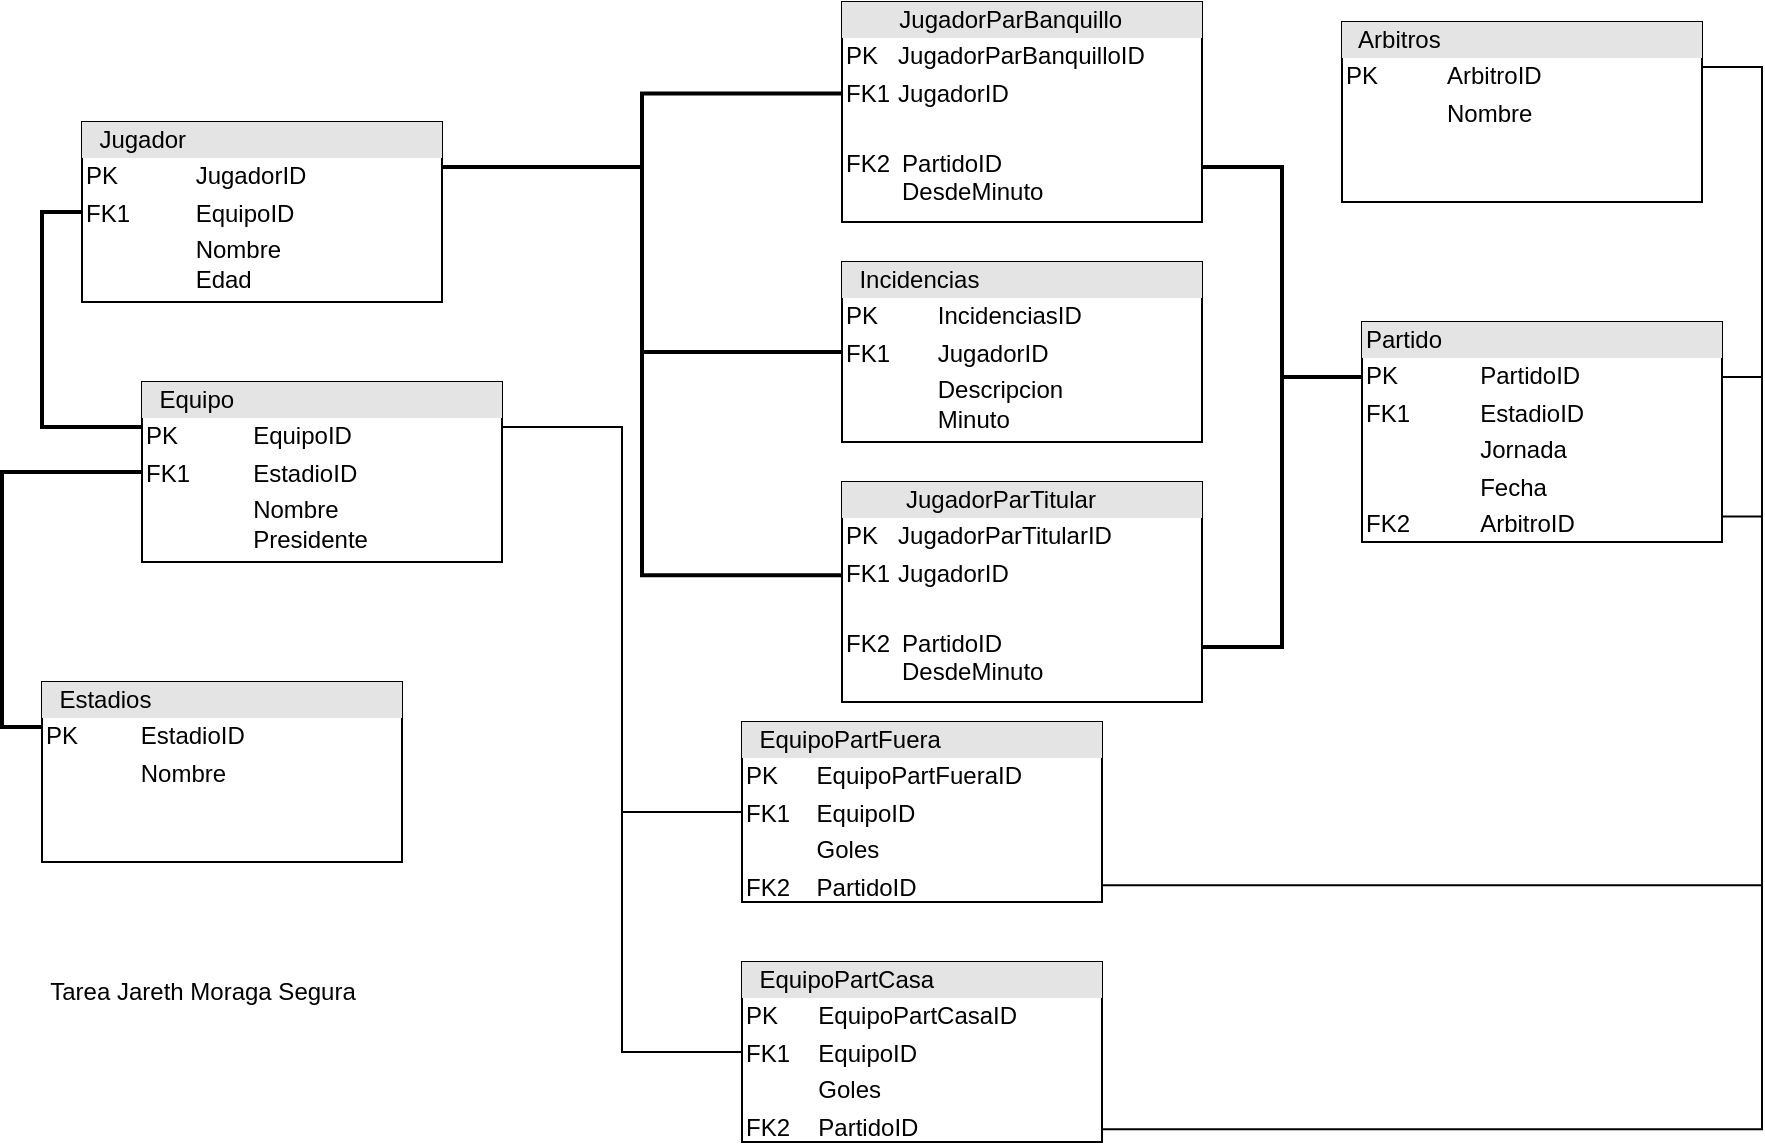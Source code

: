 <mxfile version="21.1.1" type="github">
  <diagram id="C5RBs43oDa-KdzZeNtuy" name="Page-1">
    <mxGraphModel dx="1071" dy="604" grid="1" gridSize="10" guides="1" tooltips="1" connect="1" arrows="1" fold="1" page="1" pageScale="1" pageWidth="827" pageHeight="1169" math="0" shadow="0">
      <root>
        <mxCell id="WIyWlLk6GJQsqaUBKTNV-0" />
        <mxCell id="WIyWlLk6GJQsqaUBKTNV-1" parent="WIyWlLk6GJQsqaUBKTNV-0" />
        <mxCell id="DXk4G-EbmLSXo1ZVcO0h-22" style="edgeStyle=orthogonalEdgeStyle;rounded=0;orthogonalLoop=1;jettySize=auto;html=1;exitX=0;exitY=0.5;exitDx=0;exitDy=0;entryX=0;entryY=0.25;entryDx=0;entryDy=0;shape=link;width=-1;" edge="1" parent="WIyWlLk6GJQsqaUBKTNV-1" source="DXk4G-EbmLSXo1ZVcO0h-11" target="DXk4G-EbmLSXo1ZVcO0h-12">
          <mxGeometry relative="1" as="geometry" />
        </mxCell>
        <mxCell id="DXk4G-EbmLSXo1ZVcO0h-23" style="edgeStyle=orthogonalEdgeStyle;rounded=0;orthogonalLoop=1;jettySize=auto;html=1;exitX=1;exitY=0.25;exitDx=0;exitDy=0;entryX=0;entryY=0.5;entryDx=0;entryDy=0;shape=link;width=-1;" edge="1" parent="WIyWlLk6GJQsqaUBKTNV-1" source="DXk4G-EbmLSXo1ZVcO0h-11" target="DXk4G-EbmLSXo1ZVcO0h-14">
          <mxGeometry relative="1" as="geometry" />
        </mxCell>
        <mxCell id="DXk4G-EbmLSXo1ZVcO0h-24" style="edgeStyle=orthogonalEdgeStyle;rounded=0;orthogonalLoop=1;jettySize=auto;html=1;exitX=1;exitY=0.25;exitDx=0;exitDy=0;shape=link;width=1;entryX=-0.002;entryY=0.416;entryDx=0;entryDy=0;entryPerimeter=0;" edge="1" parent="WIyWlLk6GJQsqaUBKTNV-1" source="DXk4G-EbmLSXo1ZVcO0h-11" target="DXk4G-EbmLSXo1ZVcO0h-15">
          <mxGeometry relative="1" as="geometry">
            <mxPoint x="400" y="228" as="targetPoint" />
          </mxGeometry>
        </mxCell>
        <mxCell id="DXk4G-EbmLSXo1ZVcO0h-26" style="edgeStyle=orthogonalEdgeStyle;rounded=0;orthogonalLoop=1;jettySize=auto;html=1;exitX=1;exitY=0.25;exitDx=0;exitDy=0;entryX=0;entryY=0.424;entryDx=0;entryDy=0;entryPerimeter=0;shape=link;width=1;" edge="1" parent="WIyWlLk6GJQsqaUBKTNV-1" source="DXk4G-EbmLSXo1ZVcO0h-11" target="DXk4G-EbmLSXo1ZVcO0h-16">
          <mxGeometry relative="1" as="geometry" />
        </mxCell>
        <mxCell id="DXk4G-EbmLSXo1ZVcO0h-11" value="&lt;div style=&quot;box-sizing:border-box;width:100%;background:#e4e4e4;padding:2px;&quot;&gt;&lt;span style=&quot;white-space: pre;&quot;&gt;	&lt;/span&gt;&lt;span style=&quot;white-space: pre;&quot;&gt;	&lt;/span&gt;Jugador&lt;/div&gt;&lt;table style=&quot;width:100%;font-size:1em;&quot; cellpadding=&quot;2&quot; cellspacing=&quot;0&quot;&gt;&lt;tbody&gt;&lt;tr&gt;&lt;td&gt;PK&lt;/td&gt;&lt;td&gt;JugadorID&lt;/td&gt;&lt;/tr&gt;&lt;tr&gt;&lt;td&gt;FK1&lt;/td&gt;&lt;td&gt;EquipoID&lt;/td&gt;&lt;/tr&gt;&lt;tr&gt;&lt;td&gt;&lt;/td&gt;&lt;td&gt;Nombre&lt;br&gt;Edad&lt;/td&gt;&lt;/tr&gt;&lt;/tbody&gt;&lt;/table&gt;" style="verticalAlign=top;align=left;overflow=fill;html=1;whiteSpace=wrap;labelBackgroundColor=none;" vertex="1" parent="WIyWlLk6GJQsqaUBKTNV-1">
          <mxGeometry x="50" y="70" width="180" height="90" as="geometry" />
        </mxCell>
        <mxCell id="DXk4G-EbmLSXo1ZVcO0h-29" style="edgeStyle=orthogonalEdgeStyle;rounded=0;orthogonalLoop=1;jettySize=auto;html=1;exitX=1;exitY=0.25;exitDx=0;exitDy=0;entryX=0;entryY=0.5;entryDx=0;entryDy=0;shape=link;width=0;" edge="1" parent="WIyWlLk6GJQsqaUBKTNV-1" source="DXk4G-EbmLSXo1ZVcO0h-12" target="DXk4G-EbmLSXo1ZVcO0h-18">
          <mxGeometry relative="1" as="geometry" />
        </mxCell>
        <mxCell id="DXk4G-EbmLSXo1ZVcO0h-12" value="&lt;div style=&quot;box-sizing:border-box;width:100%;background:#e4e4e4;padding:2px;&quot;&gt;&lt;span style=&quot;white-space: pre;&quot;&gt;	&lt;/span&gt;&lt;span style=&quot;white-space: pre;&quot;&gt;	&lt;/span&gt;Equipo&lt;/div&gt;&lt;table style=&quot;width:100%;font-size:1em;&quot; cellpadding=&quot;2&quot; cellspacing=&quot;0&quot;&gt;&lt;tbody&gt;&lt;tr&gt;&lt;td&gt;PK&lt;/td&gt;&lt;td&gt;EquipoID&lt;/td&gt;&lt;/tr&gt;&lt;tr&gt;&lt;td&gt;FK1&lt;/td&gt;&lt;td&gt;EstadioID&lt;/td&gt;&lt;/tr&gt;&lt;tr&gt;&lt;td&gt;&lt;/td&gt;&lt;td&gt;Nombre&lt;br&gt;Presidente&lt;/td&gt;&lt;/tr&gt;&lt;/tbody&gt;&lt;/table&gt;" style="verticalAlign=top;align=left;overflow=fill;html=1;whiteSpace=wrap;" vertex="1" parent="WIyWlLk6GJQsqaUBKTNV-1">
          <mxGeometry x="80" y="200" width="180" height="90" as="geometry" />
        </mxCell>
        <mxCell id="DXk4G-EbmLSXo1ZVcO0h-21" style="edgeStyle=orthogonalEdgeStyle;rounded=0;orthogonalLoop=1;jettySize=auto;html=1;exitX=0;exitY=0.25;exitDx=0;exitDy=0;entryX=0;entryY=0.5;entryDx=0;entryDy=0;shape=link;width=-1;" edge="1" parent="WIyWlLk6GJQsqaUBKTNV-1" source="DXk4G-EbmLSXo1ZVcO0h-13" target="DXk4G-EbmLSXo1ZVcO0h-12">
          <mxGeometry relative="1" as="geometry" />
        </mxCell>
        <mxCell id="DXk4G-EbmLSXo1ZVcO0h-13" value="&lt;div style=&quot;box-sizing:border-box;width:100%;background:#e4e4e4;padding:2px;&quot;&gt;&lt;span style=&quot;white-space: pre;&quot;&gt;	&lt;/span&gt;&lt;span style=&quot;white-space: pre;&quot;&gt;	&lt;/span&gt;Estadios&lt;/div&gt;&lt;table style=&quot;width:100%;font-size:1em;&quot; cellpadding=&quot;2&quot; cellspacing=&quot;0&quot;&gt;&lt;tbody&gt;&lt;tr&gt;&lt;td&gt;PK&lt;/td&gt;&lt;td&gt;EstadioID&lt;/td&gt;&lt;/tr&gt;&lt;tr&gt;&lt;td&gt;&lt;br&gt;&lt;/td&gt;&lt;td&gt;Nombre&lt;/td&gt;&lt;/tr&gt;&lt;tr&gt;&lt;td&gt;&lt;/td&gt;&lt;td&gt;&lt;br&gt;&lt;/td&gt;&lt;/tr&gt;&lt;/tbody&gt;&lt;/table&gt;" style="verticalAlign=top;align=left;overflow=fill;html=1;whiteSpace=wrap;" vertex="1" parent="WIyWlLk6GJQsqaUBKTNV-1">
          <mxGeometry x="30" y="350" width="180" height="90" as="geometry" />
        </mxCell>
        <mxCell id="DXk4G-EbmLSXo1ZVcO0h-14" value="&lt;div style=&quot;box-sizing:border-box;width:100%;background:#e4e4e4;padding:2px;&quot;&gt;&lt;span style=&quot;white-space: pre;&quot;&gt;	&lt;/span&gt;&lt;span style=&quot;white-space: pre;&quot;&gt;	&lt;/span&gt;Incidencias&lt;/div&gt;&lt;table style=&quot;width:100%;font-size:1em;&quot; cellpadding=&quot;2&quot; cellspacing=&quot;0&quot;&gt;&lt;tbody&gt;&lt;tr&gt;&lt;td&gt;PK&lt;/td&gt;&lt;td&gt;IncidenciasID&lt;/td&gt;&lt;/tr&gt;&lt;tr&gt;&lt;td&gt;FK1&lt;/td&gt;&lt;td&gt;JugadorID&lt;/td&gt;&lt;/tr&gt;&lt;tr&gt;&lt;td&gt;&lt;/td&gt;&lt;td&gt;Descripcion&lt;br&gt;Minuto&lt;/td&gt;&lt;/tr&gt;&lt;/tbody&gt;&lt;/table&gt;" style="verticalAlign=top;align=left;overflow=fill;html=1;whiteSpace=wrap;" vertex="1" parent="WIyWlLk6GJQsqaUBKTNV-1">
          <mxGeometry x="430" y="140" width="180" height="90" as="geometry" />
        </mxCell>
        <mxCell id="DXk4G-EbmLSXo1ZVcO0h-15" value="&lt;div style=&quot;box-sizing:border-box;width:100%;background:#e4e4e4;padding:2px;&quot;&gt;&lt;span style=&quot;&quot;&gt;	&lt;/span&gt;&amp;nbsp; &amp;nbsp; &amp;nbsp; &amp;nbsp; JugadorParBanquillo&lt;/div&gt;&lt;table style=&quot;width:100%;font-size:1em;&quot; cellpadding=&quot;2&quot; cellspacing=&quot;0&quot;&gt;&lt;tbody&gt;&lt;tr&gt;&lt;td&gt;PK&lt;/td&gt;&lt;td&gt;JugadorParBanquilloID&lt;/td&gt;&lt;/tr&gt;&lt;tr&gt;&lt;td&gt;FK1&lt;/td&gt;&lt;td&gt;JugadorID&lt;/td&gt;&lt;/tr&gt;&lt;tr&gt;&lt;td&gt;FK2&lt;/td&gt;&lt;td&gt;&lt;br&gt;&lt;table style=&quot;border-color: var(--border-color); font-size: 1em; width: 180px;&quot; cellpadding=&quot;2&quot; cellspacing=&quot;0&quot;&gt;&lt;tbody style=&quot;border-color: var(--border-color);&quot;&gt;&lt;tr style=&quot;border-color: var(--border-color);&quot;&gt;&lt;td style=&quot;border-color: var(--border-color);&quot;&gt;PartidoID&lt;br&gt;DesdeMinuto&lt;/td&gt;&lt;/tr&gt;&lt;/tbody&gt;&lt;/table&gt;&lt;/td&gt;&lt;/tr&gt;&lt;/tbody&gt;&lt;/table&gt;" style="verticalAlign=top;align=left;overflow=fill;html=1;whiteSpace=wrap;" vertex="1" parent="WIyWlLk6GJQsqaUBKTNV-1">
          <mxGeometry x="430" y="10" width="180" height="110" as="geometry" />
        </mxCell>
        <mxCell id="DXk4G-EbmLSXo1ZVcO0h-16" value="&lt;div style=&quot;box-sizing:border-box;width:100%;background:#e4e4e4;padding:2px;&quot;&gt;&lt;span style=&quot;&quot;&gt;	&lt;/span&gt;&amp;nbsp; &amp;nbsp; &amp;nbsp; &amp;nbsp; &amp;nbsp;JugadorParTitular&lt;/div&gt;&lt;table style=&quot;width:100%;font-size:1em;&quot; cellpadding=&quot;2&quot; cellspacing=&quot;0&quot;&gt;&lt;tbody&gt;&lt;tr&gt;&lt;td&gt;PK&lt;/td&gt;&lt;td&gt;JugadorParTitularID&lt;/td&gt;&lt;/tr&gt;&lt;tr&gt;&lt;td&gt;FK1&lt;/td&gt;&lt;td&gt;JugadorID&lt;/td&gt;&lt;/tr&gt;&lt;tr&gt;&lt;td&gt;FK2&lt;/td&gt;&lt;td&gt;&lt;br&gt;&lt;table style=&quot;border-color: var(--border-color); font-size: 1em; width: 180px;&quot; cellpadding=&quot;2&quot; cellspacing=&quot;0&quot;&gt;&lt;tbody style=&quot;border-color: var(--border-color);&quot;&gt;&lt;tr style=&quot;border-color: var(--border-color);&quot;&gt;&lt;td style=&quot;border-color: var(--border-color);&quot;&gt;PartidoID&lt;br&gt;DesdeMinuto&lt;/td&gt;&lt;/tr&gt;&lt;/tbody&gt;&lt;/table&gt;&lt;/td&gt;&lt;/tr&gt;&lt;/tbody&gt;&lt;/table&gt;" style="verticalAlign=top;align=left;overflow=fill;html=1;whiteSpace=wrap;" vertex="1" parent="WIyWlLk6GJQsqaUBKTNV-1">
          <mxGeometry x="430" y="250" width="180" height="110" as="geometry" />
        </mxCell>
        <mxCell id="DXk4G-EbmLSXo1ZVcO0h-25" style="edgeStyle=orthogonalEdgeStyle;rounded=0;orthogonalLoop=1;jettySize=auto;html=1;exitX=0;exitY=0.25;exitDx=0;exitDy=0;entryX=1;entryY=0.75;entryDx=0;entryDy=0;shape=link;width=-1;" edge="1" parent="WIyWlLk6GJQsqaUBKTNV-1" source="DXk4G-EbmLSXo1ZVcO0h-17" target="DXk4G-EbmLSXo1ZVcO0h-15">
          <mxGeometry relative="1" as="geometry" />
        </mxCell>
        <mxCell id="DXk4G-EbmLSXo1ZVcO0h-27" style="edgeStyle=orthogonalEdgeStyle;rounded=0;orthogonalLoop=1;jettySize=auto;html=1;exitX=0;exitY=0.25;exitDx=0;exitDy=0;entryX=1;entryY=0.75;entryDx=0;entryDy=0;shape=link;width=-1;" edge="1" parent="WIyWlLk6GJQsqaUBKTNV-1" source="DXk4G-EbmLSXo1ZVcO0h-17" target="DXk4G-EbmLSXo1ZVcO0h-16">
          <mxGeometry relative="1" as="geometry" />
        </mxCell>
        <mxCell id="DXk4G-EbmLSXo1ZVcO0h-31" style="edgeStyle=orthogonalEdgeStyle;rounded=0;orthogonalLoop=1;jettySize=auto;html=1;exitX=1;exitY=0.25;exitDx=0;exitDy=0;entryX=0.998;entryY=0.907;entryDx=0;entryDy=0;entryPerimeter=0;shape=link;width=0;" edge="1" parent="WIyWlLk6GJQsqaUBKTNV-1" source="DXk4G-EbmLSXo1ZVcO0h-17" target="DXk4G-EbmLSXo1ZVcO0h-19">
          <mxGeometry relative="1" as="geometry" />
        </mxCell>
        <mxCell id="DXk4G-EbmLSXo1ZVcO0h-32" style="edgeStyle=orthogonalEdgeStyle;rounded=0;orthogonalLoop=1;jettySize=auto;html=1;exitX=1;exitY=0.25;exitDx=0;exitDy=0;entryX=0.998;entryY=0.929;entryDx=0;entryDy=0;entryPerimeter=0;shape=link;width=0;" edge="1" parent="WIyWlLk6GJQsqaUBKTNV-1" source="DXk4G-EbmLSXo1ZVcO0h-17" target="DXk4G-EbmLSXo1ZVcO0h-18">
          <mxGeometry relative="1" as="geometry" />
        </mxCell>
        <mxCell id="DXk4G-EbmLSXo1ZVcO0h-17" value="&lt;div style=&quot;box-sizing:border-box;width:100%;background:#e4e4e4;padding:2px;&quot;&gt;&lt;span style=&quot;&quot;&gt;	&lt;/span&gt;&lt;span style=&quot;&quot;&gt;	&lt;/span&gt;Partido&lt;/div&gt;&lt;table style=&quot;width:100%;font-size:1em;&quot; cellpadding=&quot;2&quot; cellspacing=&quot;0&quot;&gt;&lt;tbody&gt;&lt;tr&gt;&lt;td&gt;PK&lt;/td&gt;&lt;td&gt;PartidoID&lt;/td&gt;&lt;/tr&gt;&lt;tr&gt;&lt;td&gt;FK1&lt;/td&gt;&lt;td&gt;EstadioID&lt;/td&gt;&lt;/tr&gt;&lt;tr&gt;&lt;td&gt;&lt;br&gt;&lt;/td&gt;&lt;td&gt;Jornada&lt;/td&gt;&lt;/tr&gt;&lt;tr&gt;&lt;td&gt;&lt;br&gt;&lt;/td&gt;&lt;td&gt;Fecha&lt;/td&gt;&lt;/tr&gt;&lt;tr&gt;&lt;td&gt;FK2&lt;/td&gt;&lt;td&gt;ArbitroID&lt;/td&gt;&lt;/tr&gt;&lt;/tbody&gt;&lt;/table&gt;" style="verticalAlign=top;align=left;overflow=fill;html=1;whiteSpace=wrap;" vertex="1" parent="WIyWlLk6GJQsqaUBKTNV-1">
          <mxGeometry x="690" y="170" width="180" height="110" as="geometry" />
        </mxCell>
        <mxCell id="DXk4G-EbmLSXo1ZVcO0h-18" value="&lt;div style=&quot;box-sizing:border-box;width:100%;background:#e4e4e4;padding:2px;&quot;&gt;&lt;span style=&quot;white-space: pre;&quot;&gt;	&lt;/span&gt;&lt;span style=&quot;white-space: pre;&quot;&gt;	&lt;/span&gt;EquipoPartCasa&lt;br&gt;&lt;/div&gt;&lt;table style=&quot;width:100%;font-size:1em;&quot; cellpadding=&quot;2&quot; cellspacing=&quot;0&quot;&gt;&lt;tbody&gt;&lt;tr&gt;&lt;td&gt;PK&lt;/td&gt;&lt;td&gt;EquipoPartCasaID&lt;/td&gt;&lt;/tr&gt;&lt;tr&gt;&lt;td&gt;FK1&lt;/td&gt;&lt;td&gt;EquipoID&lt;/td&gt;&lt;/tr&gt;&lt;tr&gt;&lt;td&gt;&lt;br&gt;&lt;/td&gt;&lt;td&gt;Goles&lt;/td&gt;&lt;/tr&gt;&lt;tr&gt;&lt;td&gt;FK2&lt;/td&gt;&lt;td&gt;PartidoID&lt;/td&gt;&lt;/tr&gt;&lt;tr&gt;&lt;td&gt;&lt;br&gt;&lt;/td&gt;&lt;td&gt;&lt;br&gt;&lt;/td&gt;&lt;/tr&gt;&lt;tr&gt;&lt;td&gt;&lt;br&gt;&lt;/td&gt;&lt;td&gt;&lt;br&gt;&lt;/td&gt;&lt;/tr&gt;&lt;tr&gt;&lt;td&gt;&lt;br&gt;&lt;/td&gt;&lt;td&gt;&lt;br&gt;&lt;/td&gt;&lt;/tr&gt;&lt;/tbody&gt;&lt;/table&gt;" style="verticalAlign=top;align=left;overflow=fill;html=1;whiteSpace=wrap;" vertex="1" parent="WIyWlLk6GJQsqaUBKTNV-1">
          <mxGeometry x="380" y="490" width="180" height="90" as="geometry" />
        </mxCell>
        <mxCell id="DXk4G-EbmLSXo1ZVcO0h-30" style="edgeStyle=orthogonalEdgeStyle;rounded=0;orthogonalLoop=1;jettySize=auto;html=1;exitX=0;exitY=0.5;exitDx=0;exitDy=0;entryX=1;entryY=0.25;entryDx=0;entryDy=0;shape=link;width=0;" edge="1" parent="WIyWlLk6GJQsqaUBKTNV-1" source="DXk4G-EbmLSXo1ZVcO0h-19" target="DXk4G-EbmLSXo1ZVcO0h-12">
          <mxGeometry relative="1" as="geometry" />
        </mxCell>
        <mxCell id="DXk4G-EbmLSXo1ZVcO0h-19" value="&lt;div style=&quot;box-sizing:border-box;width:100%;background:#e4e4e4;padding:2px;&quot;&gt;&lt;span style=&quot;white-space: pre;&quot;&gt;	&lt;/span&gt;&lt;span style=&quot;white-space: pre;&quot;&gt;	&lt;/span&gt;EquipoPartFuera&lt;br&gt;&lt;/div&gt;&lt;table style=&quot;width:100%;font-size:1em;&quot; cellpadding=&quot;2&quot; cellspacing=&quot;0&quot;&gt;&lt;tbody&gt;&lt;tr&gt;&lt;td&gt;PK&lt;/td&gt;&lt;td&gt;EquipoPartFueraID&lt;/td&gt;&lt;/tr&gt;&lt;tr&gt;&lt;td&gt;FK1&lt;/td&gt;&lt;td&gt;EquipoID&lt;/td&gt;&lt;/tr&gt;&lt;tr&gt;&lt;td&gt;&lt;br&gt;&lt;/td&gt;&lt;td&gt;Goles&lt;/td&gt;&lt;/tr&gt;&lt;tr&gt;&lt;td&gt;FK2&lt;/td&gt;&lt;td&gt;PartidoID&lt;/td&gt;&lt;/tr&gt;&lt;tr&gt;&lt;td&gt;&lt;br&gt;&lt;/td&gt;&lt;td&gt;&lt;br&gt;&lt;/td&gt;&lt;/tr&gt;&lt;tr&gt;&lt;td&gt;&lt;br&gt;&lt;/td&gt;&lt;td&gt;&lt;br&gt;&lt;/td&gt;&lt;/tr&gt;&lt;tr&gt;&lt;td&gt;&lt;br&gt;&lt;/td&gt;&lt;td&gt;&lt;br&gt;&lt;/td&gt;&lt;/tr&gt;&lt;/tbody&gt;&lt;/table&gt;" style="verticalAlign=top;align=left;overflow=fill;html=1;whiteSpace=wrap;" vertex="1" parent="WIyWlLk6GJQsqaUBKTNV-1">
          <mxGeometry x="380" y="370" width="180" height="90" as="geometry" />
        </mxCell>
        <mxCell id="DXk4G-EbmLSXo1ZVcO0h-28" style="edgeStyle=orthogonalEdgeStyle;rounded=0;orthogonalLoop=1;jettySize=auto;html=1;exitX=1;exitY=0.25;exitDx=0;exitDy=0;entryX=0.998;entryY=0.884;entryDx=0;entryDy=0;entryPerimeter=0;shape=link;width=0;" edge="1" parent="WIyWlLk6GJQsqaUBKTNV-1" source="DXk4G-EbmLSXo1ZVcO0h-20" target="DXk4G-EbmLSXo1ZVcO0h-17">
          <mxGeometry relative="1" as="geometry" />
        </mxCell>
        <mxCell id="DXk4G-EbmLSXo1ZVcO0h-20" value="&lt;div style=&quot;box-sizing:border-box;width:100%;background:#e4e4e4;padding:2px;&quot;&gt;&lt;span style=&quot;white-space: pre;&quot;&gt;	&lt;/span&gt;&lt;span style=&quot;white-space: pre;&quot;&gt;	&lt;/span&gt;Arbitros&lt;/div&gt;&lt;table style=&quot;width:100%;font-size:1em;&quot; cellpadding=&quot;2&quot; cellspacing=&quot;0&quot;&gt;&lt;tbody&gt;&lt;tr&gt;&lt;td&gt;PK&lt;/td&gt;&lt;td&gt;ArbitroID&lt;/td&gt;&lt;/tr&gt;&lt;tr&gt;&lt;td&gt;&lt;br&gt;&lt;/td&gt;&lt;td&gt;Nombre&lt;/td&gt;&lt;/tr&gt;&lt;tr&gt;&lt;td&gt;&lt;/td&gt;&lt;td&gt;&lt;br&gt;&lt;/td&gt;&lt;/tr&gt;&lt;/tbody&gt;&lt;/table&gt;" style="verticalAlign=top;align=left;overflow=fill;html=1;whiteSpace=wrap;" vertex="1" parent="WIyWlLk6GJQsqaUBKTNV-1">
          <mxGeometry x="680" y="20" width="180" height="90" as="geometry" />
        </mxCell>
        <mxCell id="DXk4G-EbmLSXo1ZVcO0h-34" value="Tarea Jareth Moraga Segura" style="text;html=1;align=center;verticalAlign=middle;resizable=0;points=[];autosize=1;strokeColor=none;fillColor=none;" vertex="1" parent="WIyWlLk6GJQsqaUBKTNV-1">
          <mxGeometry x="20" y="490" width="180" height="30" as="geometry" />
        </mxCell>
      </root>
    </mxGraphModel>
  </diagram>
</mxfile>
